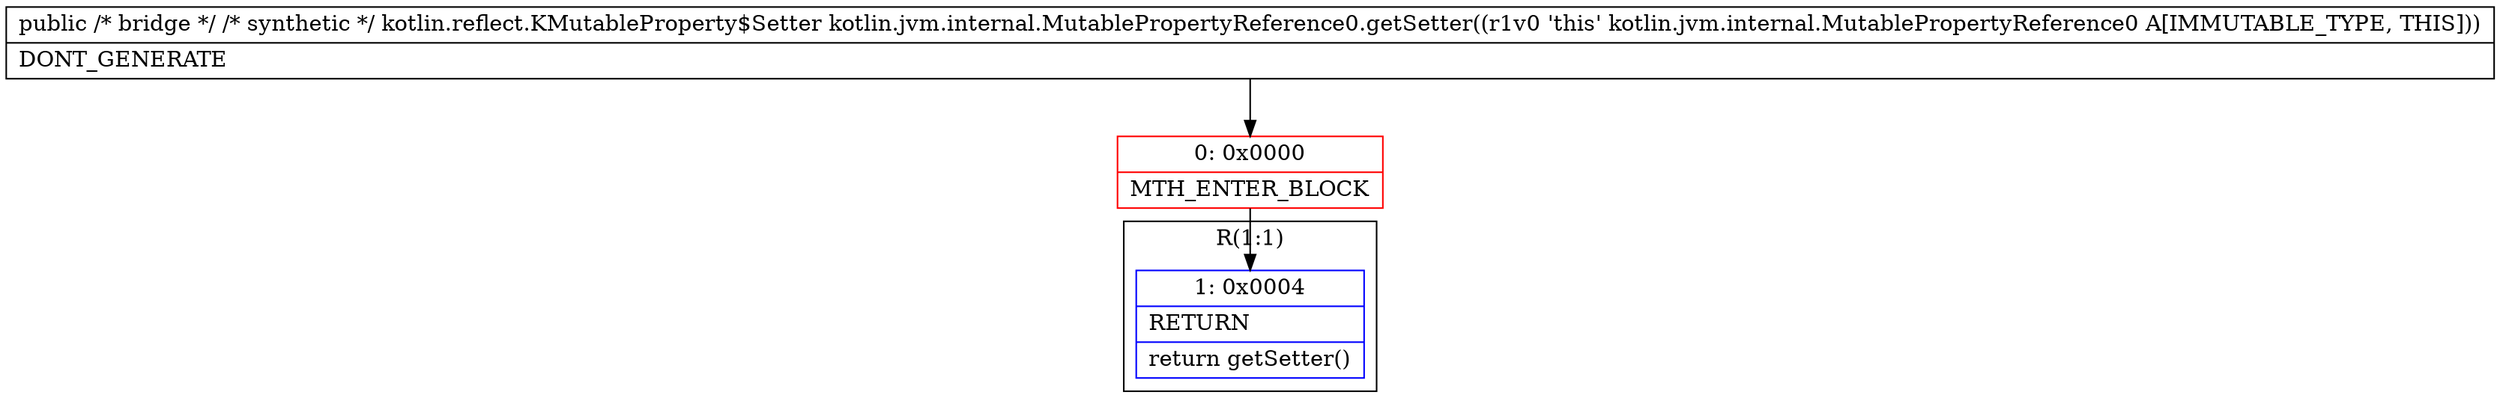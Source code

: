 digraph "CFG forkotlin.jvm.internal.MutablePropertyReference0.getSetter()Lkotlin\/reflect\/KMutableProperty$Setter;" {
subgraph cluster_Region_444096650 {
label = "R(1:1)";
node [shape=record,color=blue];
Node_1 [shape=record,label="{1\:\ 0x0004|RETURN\l|return getSetter()\l}"];
}
Node_0 [shape=record,color=red,label="{0\:\ 0x0000|MTH_ENTER_BLOCK\l}"];
MethodNode[shape=record,label="{public \/* bridge *\/ \/* synthetic *\/ kotlin.reflect.KMutableProperty$Setter kotlin.jvm.internal.MutablePropertyReference0.getSetter((r1v0 'this' kotlin.jvm.internal.MutablePropertyReference0 A[IMMUTABLE_TYPE, THIS]))  | DONT_GENERATE\l}"];
MethodNode -> Node_0;
Node_0 -> Node_1;
}

